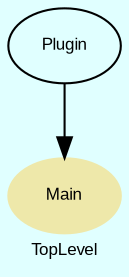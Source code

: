 digraph TopLevel {
    compound = true
    bgcolor = lightcyan1
    fontname = Arial
    fontsize = 8
    label = "TopLevel"
    node [
        fontname = Arial,
        fontsize = 8,
        color = black
    ]

    Main [
        fontcolor = black,
        URL = "classes/Main.html",
        shape = ellipse,
        color = palegoldenrod,
        style = filled,
        label = "Main"
    ]

    Plugin [
        URL = "classes/Plugin.html",
        label = "Plugin"
    ]

    Plugin -> Main [

    ]

}


